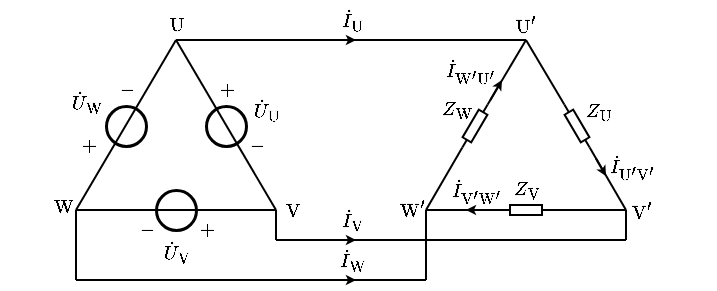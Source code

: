 <mxfile version="17.2.1" type="device"><diagram id="kWPtfXn5R7JNZuHo4xi-" name="第 1 页"><mxGraphModel dx="314" dy="228" grid="1" gridSize="5" guides="1" tooltips="1" connect="1" arrows="1" fold="1" page="1" pageScale="1" pageWidth="827" pageHeight="1169" math="1" shadow="0"><root><mxCell id="0"/><mxCell id="1" parent="0"/><mxCell id="xHv-iX4G9i6xP9TIUUoD-20" value="" style="ellipse;whiteSpace=wrap;html=1;aspect=fixed;labelBorderColor=none;fontSize=8;strokeColor=default;strokeWidth=1.5;fillColor=none;" vertex="1" parent="1"><mxGeometry x="175" y="93" width="20" height="20" as="geometry"/></mxCell><mxCell id="xHv-iX4G9i6xP9TIUUoD-24" value="" style="endArrow=none;html=1;rounded=0;fontSize=8;" edge="1" parent="1"><mxGeometry width="50" height="50" relative="1" as="geometry"><mxPoint x="110" y="145" as="sourcePoint"/><mxPoint x="160" y="60" as="targetPoint"/></mxGeometry></mxCell><mxCell id="xHv-iX4G9i6xP9TIUUoD-4" value="" style="ellipse;whiteSpace=wrap;html=1;aspect=fixed;labelBorderColor=none;fontSize=8;strokeColor=default;strokeWidth=1.5;fillColor=none;" vertex="1" parent="1"><mxGeometry x="125" y="93" width="20" height="20" as="geometry"/></mxCell><mxCell id="xHv-iX4G9i6xP9TIUUoD-5" value="" style="endArrow=none;html=1;rounded=0;fontSize=8;startSize=4;endSize=4;" edge="1" parent="1"><mxGeometry width="50" height="50" relative="1" as="geometry"><mxPoint x="210" y="145" as="sourcePoint"/><mxPoint x="160" y="60" as="targetPoint"/></mxGeometry></mxCell><mxCell id="xHv-iX4G9i6xP9TIUUoD-12" value="" style="ellipse;whiteSpace=wrap;html=1;aspect=fixed;labelBorderColor=none;fontSize=8;strokeColor=default;strokeWidth=1.5;fillColor=none;" vertex="1" parent="1"><mxGeometry x="150" y="135" width="20" height="20" as="geometry"/></mxCell><mxCell id="xHv-iX4G9i6xP9TIUUoD-13" value="" style="endArrow=none;html=1;rounded=0;fontSize=8;startSize=4;endSize=4;" edge="1" parent="1"><mxGeometry width="50" height="50" relative="1" as="geometry"><mxPoint x="110" y="145" as="sourcePoint"/><mxPoint x="210" y="145" as="targetPoint"/></mxGeometry></mxCell><mxCell id="xHv-iX4G9i6xP9TIUUoD-14" value="\(\dot{U}_\mathrm{W}\)" style="text;html=1;resizable=1;autosize=1;align=center;verticalAlign=middle;points=[];fillColor=none;strokeColor=none;rounded=0;comic=0;movable=1;rotatable=1;deletable=1;editable=1;connectable=0;fontSize=8;" vertex="1" parent="1"><mxGeometry x="105" y="80.5" width="20" height="20" as="geometry"/></mxCell><mxCell id="xHv-iX4G9i6xP9TIUUoD-49" value="" style="endArrow=classic;html=1;rounded=0;startSize=2;endSize=2;fontSize=8;" edge="1" parent="1"><mxGeometry width="50" height="50" relative="1" as="geometry"><mxPoint x="235" y="60" as="sourcePoint"/><mxPoint x="250" y="60" as="targetPoint"/></mxGeometry></mxCell><mxCell id="xHv-iX4G9i6xP9TIUUoD-50" value="$$\dot{I}_\mathrm{U}$$" style="text;html=1;align=center;verticalAlign=middle;resizable=1;points=[];autosize=1;strokeColor=none;fillColor=none;fontSize=8;movable=1;rotatable=1;deletable=1;editable=1;connectable=1;" vertex="1" parent="1"><mxGeometry x="235" y="40" width="25" height="20" as="geometry"/></mxCell><mxCell id="xHv-iX4G9i6xP9TIUUoD-53" value="" style="endArrow=classic;html=1;rounded=0;startSize=2;endSize=2;fontSize=8;" edge="1" parent="1"><mxGeometry width="50" height="50" relative="1" as="geometry"><mxPoint x="225" y="180" as="sourcePoint"/><mxPoint x="250" y="180" as="targetPoint"/></mxGeometry></mxCell><mxCell id="xHv-iX4G9i6xP9TIUUoD-55" value="" style="endArrow=classic;html=1;rounded=0;startSize=2;endSize=2;fontSize=8;" edge="1" parent="1"><mxGeometry width="50" height="50" relative="1" as="geometry"><mxPoint x="230" y="160" as="sourcePoint"/><mxPoint x="250" y="160" as="targetPoint"/></mxGeometry></mxCell><mxCell id="xHv-iX4G9i6xP9TIUUoD-57" value="\(\dot{U}_\mathrm{U}\)" style="text;html=1;resizable=1;autosize=1;align=center;verticalAlign=middle;points=[];fillColor=none;strokeColor=none;rounded=0;comic=0;movable=1;rotatable=1;deletable=1;editable=1;connectable=0;fontSize=8;" vertex="1" parent="1"><mxGeometry x="195" y="85" width="20" height="20" as="geometry"/></mxCell><mxCell id="xHv-iX4G9i6xP9TIUUoD-58" value="\(\dot{U}_\mathrm{V}\)" style="text;html=1;resizable=1;autosize=1;align=center;verticalAlign=middle;points=[];fillColor=none;strokeColor=none;rounded=0;comic=0;movable=1;rotatable=1;deletable=1;editable=1;connectable=0;fontSize=8;" vertex="1" parent="1"><mxGeometry x="150" y="156" width="20" height="20" as="geometry"/></mxCell><mxCell id="xHv-iX4G9i6xP9TIUUoD-59" value="" style="endArrow=none;html=1;rounded=0;fontSize=8;" edge="1" parent="1"><mxGeometry width="50" height="50" relative="1" as="geometry"><mxPoint x="160" y="60" as="sourcePoint"/><mxPoint x="335" y="60" as="targetPoint"/></mxGeometry></mxCell><mxCell id="xHv-iX4G9i6xP9TIUUoD-60" value="" style="endArrow=none;html=1;rounded=0;fontSize=8;" edge="1" parent="1"><mxGeometry width="50" height="50" relative="1" as="geometry"><mxPoint x="210" y="145" as="sourcePoint"/><mxPoint x="210" y="160" as="targetPoint"/></mxGeometry></mxCell><mxCell id="xHv-iX4G9i6xP9TIUUoD-62" value="" style="endArrow=none;html=1;rounded=0;fontSize=8;" edge="1" parent="1"><mxGeometry width="50" height="50" relative="1" as="geometry"><mxPoint x="110" y="145" as="sourcePoint"/><mxPoint x="110" y="180" as="targetPoint"/></mxGeometry></mxCell><mxCell id="xHv-iX4G9i6xP9TIUUoD-63" value="" style="endArrow=none;html=1;rounded=0;fontSize=8;" edge="1" parent="1"><mxGeometry width="50" height="50" relative="1" as="geometry"><mxPoint x="210" y="160" as="sourcePoint"/><mxPoint x="385" y="160" as="targetPoint"/></mxGeometry></mxCell><mxCell id="xHv-iX4G9i6xP9TIUUoD-64" value="" style="endArrow=none;html=1;rounded=0;fontSize=8;" edge="1" parent="1"><mxGeometry width="50" height="50" relative="1" as="geometry"><mxPoint x="110" y="180" as="sourcePoint"/><mxPoint x="285" y="180" as="targetPoint"/></mxGeometry></mxCell><mxCell id="xHv-iX4G9i6xP9TIUUoD-65" value="&lt;font style=&quot;font-size: 8px&quot;&gt;$$\mathrm{U}$$&lt;/font&gt;" style="text;html=1;align=center;verticalAlign=middle;resizable=1;points=[];autosize=1;strokeColor=none;fillColor=none;fontSize=8;movable=1;rotatable=1;deletable=1;editable=1;connectable=0;" vertex="1" parent="1"><mxGeometry x="150" y="45" width="20" height="15" as="geometry"/></mxCell><mxCell id="xHv-iX4G9i6xP9TIUUoD-73" value="" style="endArrow=none;html=1;rounded=0;fontSize=8;startSize=4;endSize=4;exitX=1;exitY=0.5;exitDx=0;exitDy=0;exitPerimeter=0;" edge="1" parent="1" source="xHv-iX4G9i6xP9TIUUoD-29"><mxGeometry width="50" height="50" relative="1" as="geometry"><mxPoint x="335" y="80" as="sourcePoint"/><mxPoint x="335" y="60" as="targetPoint"/></mxGeometry></mxCell><mxCell id="xHv-iX4G9i6xP9TIUUoD-75" value="" style="endArrow=none;html=1;rounded=0;fontSize=8;entryX=0;entryY=0.5;entryDx=0;entryDy=0;entryPerimeter=0;" edge="1" parent="1" target="xHv-iX4G9i6xP9TIUUoD-29"><mxGeometry width="50" height="50" relative="1" as="geometry"><mxPoint x="285" y="145" as="sourcePoint"/><mxPoint x="335" y="100" as="targetPoint"/></mxGeometry></mxCell><mxCell id="xHv-iX4G9i6xP9TIUUoD-83" value="" style="endArrow=none;html=1;rounded=0;fontSize=8;startSize=4;endSize=4;exitX=0;exitY=0.5;exitDx=0;exitDy=0;exitPerimeter=0;" edge="1" parent="1" source="xHv-iX4G9i6xP9TIUUoD-97"><mxGeometry width="50" height="50" relative="1" as="geometry"><mxPoint x="285" y="145" as="sourcePoint"/><mxPoint x="385" y="145" as="targetPoint"/></mxGeometry></mxCell><mxCell id="xHv-iX4G9i6xP9TIUUoD-84" value="\(\dot{I}_\mathrm{W'U'}\)" style="text;html=1;resizable=1;autosize=1;align=center;verticalAlign=middle;points=[];fillColor=none;strokeColor=none;rounded=0;comic=0;movable=1;rotatable=1;deletable=1;editable=1;connectable=0;fontSize=8;" vertex="1" parent="1"><mxGeometry x="292" y="65" width="30" height="20" as="geometry"/></mxCell><mxCell id="xHv-iX4G9i6xP9TIUUoD-85" value="\(\dot{I}_\mathrm{U'V'}\)" style="text;html=1;resizable=1;autosize=1;align=center;verticalAlign=middle;points=[];fillColor=none;strokeColor=none;rounded=0;comic=0;movable=1;rotatable=1;deletable=1;editable=1;connectable=0;fontSize=8;" vertex="1" parent="1"><mxGeometry x="375" y="112.5" width="25" height="20" as="geometry"/></mxCell><mxCell id="xHv-iX4G9i6xP9TIUUoD-86" value="\(\dot{I}_\mathrm{V'W'}\)" style="text;html=1;resizable=1;autosize=1;align=center;verticalAlign=middle;points=[];fillColor=none;strokeColor=none;rounded=0;comic=0;movable=1;rotatable=1;deletable=1;editable=1;connectable=0;fontSize=8;" vertex="1" parent="1"><mxGeometry x="297" y="125" width="25" height="20" as="geometry"/></mxCell><mxCell id="xHv-iX4G9i6xP9TIUUoD-87" value="" style="endArrow=none;html=1;rounded=0;fontSize=8;" edge="1" parent="1"><mxGeometry width="50" height="50" relative="1" as="geometry"><mxPoint x="385" y="145" as="sourcePoint"/><mxPoint x="385" y="160" as="targetPoint"/></mxGeometry></mxCell><mxCell id="xHv-iX4G9i6xP9TIUUoD-88" value="&lt;font style=&quot;font-size: 8px&quot;&gt;$$\mathrm{U}'$$&lt;/font&gt;" style="text;html=1;align=center;verticalAlign=middle;resizable=1;points=[];autosize=1;strokeColor=none;fillColor=none;connectable=0;movable=1;rotatable=1;deletable=1;editable=1;fontSize=8;allowArrows=0;" vertex="1" parent="1"><mxGeometry x="325" y="45" width="20" height="15" as="geometry"/></mxCell><mxCell id="xHv-iX4G9i6xP9TIUUoD-29" value="" style="pointerEvents=1;verticalLabelPosition=bottom;shadow=0;dashed=0;align=center;html=1;verticalAlign=top;shape=mxgraph.electrical.resistors.resistor_1;fontSize=8;direction=north;rotation=30.47;" vertex="1" parent="1"><mxGeometry x="307" y="90.5" width="5" height="25" as="geometry"/></mxCell><mxCell id="xHv-iX4G9i6xP9TIUUoD-97" value="" style="pointerEvents=1;verticalLabelPosition=bottom;shadow=0;dashed=0;align=center;html=1;verticalAlign=top;shape=mxgraph.electrical.resistors.resistor_1;fontSize=8;direction=north;rotation=-90;" vertex="1" parent="1"><mxGeometry x="332.5" y="132.5" width="5" height="25" as="geometry"/></mxCell><mxCell id="xHv-iX4G9i6xP9TIUUoD-99" value="" style="endArrow=none;html=1;rounded=0;fontSize=8;entryX=1;entryY=0.5;entryDx=0;entryDy=0;entryPerimeter=0;" edge="1" parent="1" target="xHv-iX4G9i6xP9TIUUoD-97"><mxGeometry width="50" height="50" relative="1" as="geometry"><mxPoint x="285" y="145" as="sourcePoint"/><mxPoint x="335" y="105" as="targetPoint"/></mxGeometry></mxCell><mxCell id="xHv-iX4G9i6xP9TIUUoD-101" value="" style="endArrow=none;html=1;rounded=0;fontSize=8;" edge="1" parent="1"><mxGeometry width="50" height="50" relative="1" as="geometry"><mxPoint x="285" y="180" as="sourcePoint"/><mxPoint x="285" y="145" as="targetPoint"/></mxGeometry></mxCell><mxCell id="xHv-iX4G9i6xP9TIUUoD-102" value="$$Z_\mathrm{U}$$" style="text;html=1;align=center;verticalAlign=middle;resizable=1;points=[];autosize=1;strokeColor=none;fillColor=none;fontSize=8;movable=1;rotatable=1;deletable=1;editable=1;connectable=1;" vertex="1" parent="1"><mxGeometry x="362" y="86" width="17" height="20" as="geometry"/></mxCell><mxCell id="xHv-iX4G9i6xP9TIUUoD-105" value="&lt;font style=&quot;font-size: 8px&quot;&gt;$$\mathrm{V}$$&lt;/font&gt;" style="text;html=1;align=center;verticalAlign=middle;resizable=1;points=[];autosize=1;strokeColor=none;fillColor=none;fontSize=8;movable=1;rotatable=1;deletable=1;editable=1;connectable=0;" vertex="1" parent="1"><mxGeometry x="210" y="136" width="15" height="20" as="geometry"/></mxCell><mxCell id="xHv-iX4G9i6xP9TIUUoD-106" value="&lt;font style=&quot;font-size: 8px&quot;&gt;$$\mathrm{W}$$&lt;/font&gt;" style="text;html=1;align=center;verticalAlign=middle;resizable=1;points=[];autosize=1;strokeColor=none;fillColor=none;fontSize=8;movable=1;rotatable=1;deletable=1;editable=1;connectable=0;" vertex="1" parent="1"><mxGeometry x="95" y="134.25" width="15" height="20" as="geometry"/></mxCell><mxCell id="xHv-iX4G9i6xP9TIUUoD-108" value="&lt;font style=&quot;font-size: 8px&quot;&gt;$$\mathrm{W}'$$&lt;/font&gt;" style="text;html=1;align=center;verticalAlign=middle;resizable=1;points=[];autosize=1;strokeColor=none;fillColor=none;fontSize=8;movable=1;rotatable=1;deletable=1;editable=1;connectable=0;allowArrows=0;" vertex="1" parent="1"><mxGeometry x="270" y="135" width="15" height="20" as="geometry"/></mxCell><mxCell id="xHv-iX4G9i6xP9TIUUoD-109" value="&lt;font style=&quot;font-size: 8px&quot;&gt;$$\mathrm{V}'$$&lt;/font&gt;" style="text;html=1;align=center;verticalAlign=middle;resizable=1;points=[];autosize=1;strokeColor=none;fillColor=none;fontSize=8;movable=1;rotatable=1;deletable=1;editable=1;connectable=0;allowArrows=0;" vertex="1" parent="1"><mxGeometry x="385" y="136" width="15" height="20" as="geometry"/></mxCell><mxCell id="xHv-iX4G9i6xP9TIUUoD-110" value="$$Z_\mathrm{W}$$" style="text;html=1;align=center;verticalAlign=middle;resizable=1;points=[];autosize=1;strokeColor=none;fillColor=none;fontSize=8;movable=1;rotatable=1;deletable=1;editable=1;connectable=1;" vertex="1" parent="1"><mxGeometry x="287" y="85" width="25" height="20" as="geometry"/></mxCell><mxCell id="xHv-iX4G9i6xP9TIUUoD-111" value="$$Z_\mathrm{V}$$" style="text;html=1;align=center;verticalAlign=middle;resizable=1;points=[];autosize=1;strokeColor=none;fillColor=none;fontSize=8;movable=1;rotatable=1;deletable=1;editable=1;connectable=1;" vertex="1" parent="1"><mxGeometry x="325" y="125" width="20" height="20" as="geometry"/></mxCell><mxCell id="xHv-iX4G9i6xP9TIUUoD-126" value="$$\dot{I}_\mathrm{V}$$" style="text;html=1;align=center;verticalAlign=middle;resizable=1;points=[];autosize=1;strokeColor=none;fillColor=none;fontSize=8;movable=1;rotatable=1;deletable=1;editable=1;connectable=1;" vertex="1" parent="1"><mxGeometry x="235" y="140" width="25" height="20" as="geometry"/></mxCell><mxCell id="xHv-iX4G9i6xP9TIUUoD-127" value="$$\dot{I}_\mathrm{W}$$" style="text;html=1;align=center;verticalAlign=middle;resizable=1;points=[];autosize=1;strokeColor=none;fillColor=none;fontSize=8;movable=1;rotatable=1;deletable=1;editable=1;connectable=1;" vertex="1" parent="1"><mxGeometry x="235" y="160" width="25" height="20" as="geometry"/></mxCell><mxCell id="xHv-iX4G9i6xP9TIUUoD-132" value="$$+$$" style="text;html=1;resizable=1;autosize=1;align=center;verticalAlign=middle;points=[];fillColor=none;strokeColor=none;rounded=0;movable=1;rotatable=1;deletable=1;editable=1;connectable=0;fontSize=8;" vertex="1" parent="1"><mxGeometry x="170" y="150" width="10" height="10" as="geometry"/></mxCell><mxCell id="xHv-iX4G9i6xP9TIUUoD-133" value="$$-$$" style="text;resizable=1;autosize=1;align=center;verticalAlign=middle;points=[];fillColor=none;strokeColor=none;rounded=0;html=1;imageAspect=1;noLabel=0;recursiveResize=1;expand=1;editable=1;movable=1;rotatable=1;deletable=1;connectable=0;comic=0;fontSize=8;" vertex="1" parent="1"><mxGeometry x="140" y="150" width="10" height="10" as="geometry"/></mxCell><mxCell id="xHv-iX4G9i6xP9TIUUoD-134" value="$$-$$" style="text;resizable=1;autosize=1;align=center;verticalAlign=middle;points=[];fillColor=none;strokeColor=none;rounded=0;html=1;imageAspect=1;noLabel=0;recursiveResize=1;expand=1;editable=1;movable=1;rotatable=1;deletable=1;connectable=0;comic=0;fontSize=8;" vertex="1" parent="1"><mxGeometry x="195" y="107.5" width="10" height="10" as="geometry"/></mxCell><mxCell id="xHv-iX4G9i6xP9TIUUoD-135" value="$$-$$" style="text;resizable=1;autosize=1;align=center;verticalAlign=middle;points=[];fillColor=none;strokeColor=none;rounded=0;html=1;imageAspect=1;noLabel=0;recursiveResize=1;expand=1;editable=1;movable=1;rotatable=1;deletable=1;connectable=0;comic=0;fontSize=8;" vertex="1" parent="1"><mxGeometry x="130" y="80" width="10" height="10" as="geometry"/></mxCell><mxCell id="xHv-iX4G9i6xP9TIUUoD-136" value="$$+$$" style="text;html=1;resizable=1;autosize=1;align=center;verticalAlign=middle;points=[];fillColor=none;strokeColor=none;rounded=0;movable=1;rotatable=1;deletable=1;editable=1;connectable=0;fontSize=8;" vertex="1" parent="1"><mxGeometry x="180" y="80" width="10" height="10" as="geometry"/></mxCell><mxCell id="xHv-iX4G9i6xP9TIUUoD-137" value="$$+$$" style="text;html=1;resizable=1;autosize=1;align=center;verticalAlign=middle;points=[];fillColor=none;strokeColor=none;rounded=0;movable=1;rotatable=1;deletable=1;editable=1;connectable=0;fontSize=8;" vertex="1" parent="1"><mxGeometry x="111" y="107.5" width="10" height="10" as="geometry"/></mxCell><mxCell id="xHv-iX4G9i6xP9TIUUoD-141" value="" style="endArrow=none;html=1;rounded=0;fontSize=8;startSize=4;endSize=4;exitX=1;exitY=0.5;exitDx=0;exitDy=0;exitPerimeter=0;" edge="1" parent="1" source="xHv-iX4G9i6xP9TIUUoD-143"><mxGeometry width="50" height="50" relative="1" as="geometry"><mxPoint x="340" y="85" as="sourcePoint"/><mxPoint x="335" y="60" as="targetPoint"/></mxGeometry></mxCell><mxCell id="xHv-iX4G9i6xP9TIUUoD-142" value="" style="endArrow=none;html=1;rounded=0;fontSize=8;entryX=0;entryY=0.5;entryDx=0;entryDy=0;entryPerimeter=0;" edge="1" parent="1" target="xHv-iX4G9i6xP9TIUUoD-143"><mxGeometry width="50" height="50" relative="1" as="geometry"><mxPoint x="385" y="145" as="sourcePoint"/><mxPoint x="340" y="105" as="targetPoint"/></mxGeometry></mxCell><mxCell id="xHv-iX4G9i6xP9TIUUoD-143" value="" style="pointerEvents=1;verticalLabelPosition=bottom;shadow=0;dashed=0;align=center;html=1;verticalAlign=top;shape=mxgraph.electrical.resistors.resistor_1;fontSize=8;direction=north;rotation=329.53;" vertex="1" parent="1"><mxGeometry x="358" y="90.5" width="5" height="25" as="geometry"/></mxCell><mxCell id="xHv-iX4G9i6xP9TIUUoD-145" value="" style="endArrow=classic;html=1;rounded=0;startSize=2;endSize=2;" edge="1" parent="1"><mxGeometry width="50" height="50" relative="1" as="geometry"><mxPoint x="320" y="145" as="sourcePoint"/><mxPoint x="305" y="145" as="targetPoint"/></mxGeometry></mxCell><mxCell id="xHv-iX4G9i6xP9TIUUoD-146" value="" style="endArrow=classic;html=1;rounded=0;startSize=2;endSize=2;" edge="1" parent="1"><mxGeometry width="50" height="50" relative="1" as="geometry"><mxPoint x="370" y="119.2" as="sourcePoint"/><mxPoint x="375" y="128" as="targetPoint"/></mxGeometry></mxCell><mxCell id="xHv-iX4G9i6xP9TIUUoD-148" value="" style="endArrow=classic;html=1;rounded=0;startSize=2;endSize=2;" edge="1" parent="1"><mxGeometry width="50" height="50" relative="1" as="geometry"><mxPoint x="317.2" y="90" as="sourcePoint"/><mxPoint x="323" y="80" as="targetPoint"/></mxGeometry></mxCell></root></mxGraphModel></diagram></mxfile>